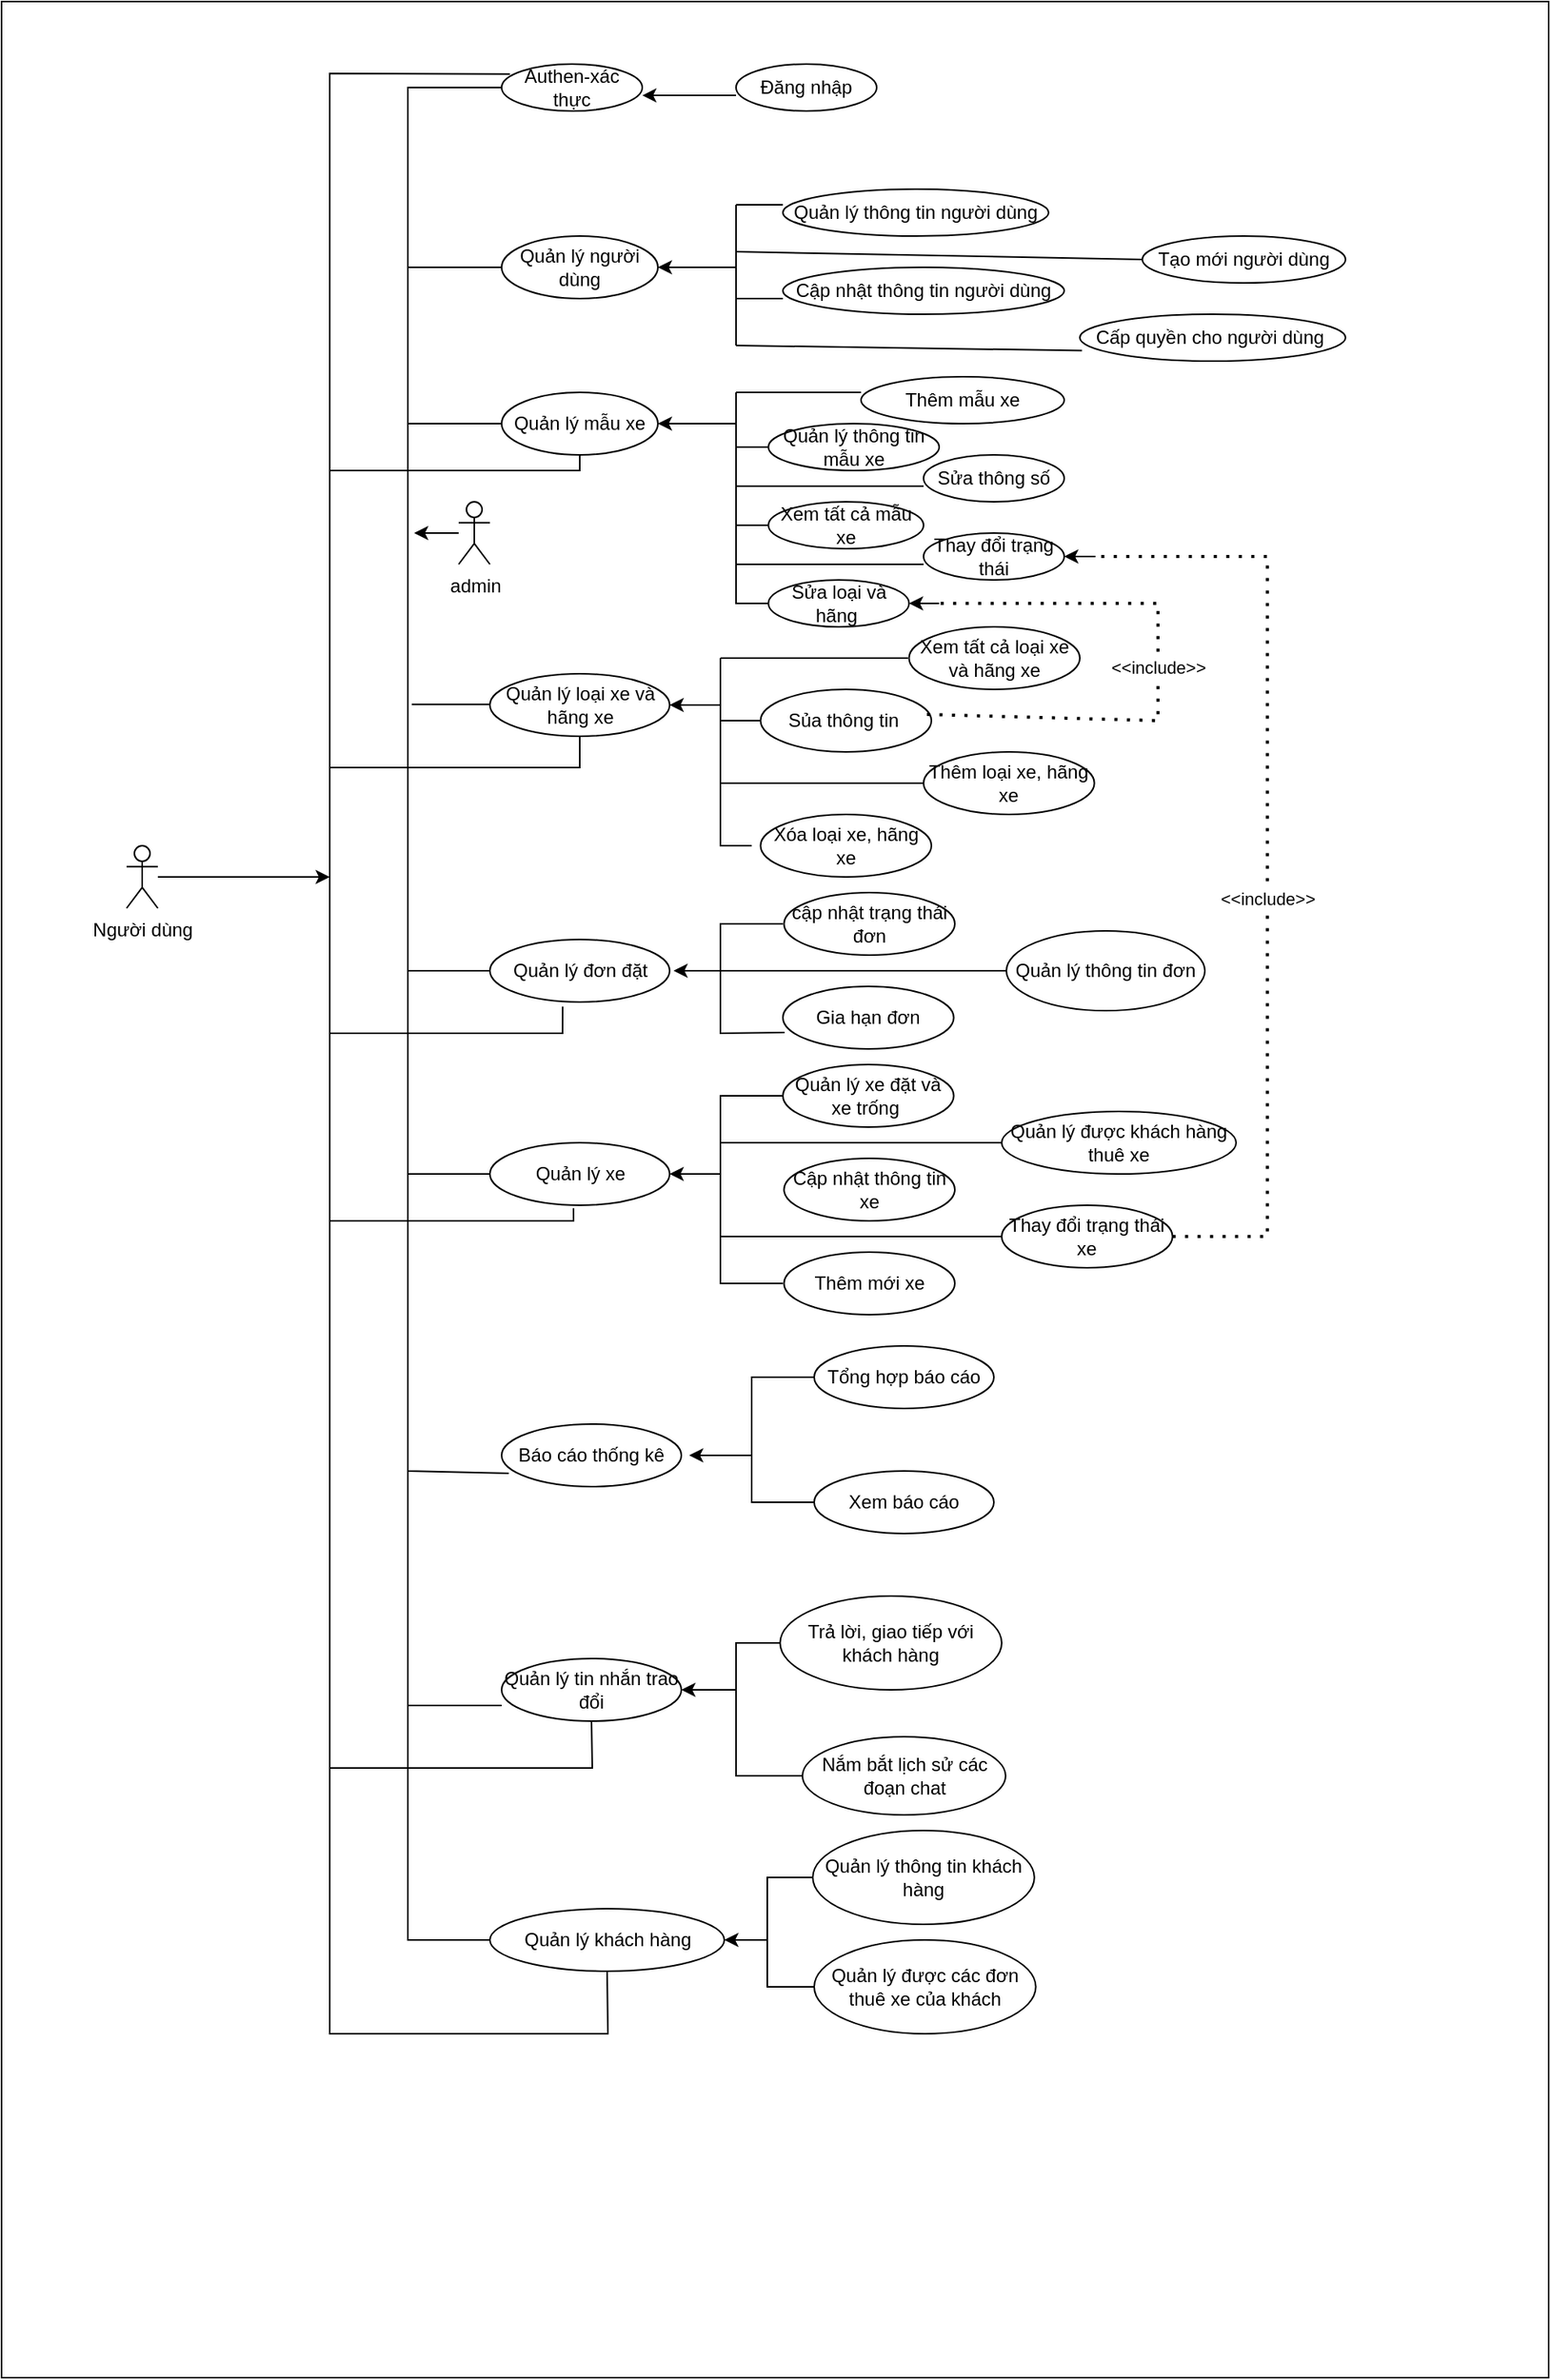 <mxfile version="27.0.9">
  <diagram name="Trang-1" id="OQOrPlys0Gj_zYYi1I_F">
    <mxGraphModel dx="2733" dy="981" grid="1" gridSize="10" guides="1" tooltips="1" connect="1" arrows="1" fold="1" page="1" pageScale="1" pageWidth="827" pageHeight="1169" math="0" shadow="0">
      <root>
        <mxCell id="0" />
        <mxCell id="1" parent="0" />
        <mxCell id="w_oshS36OMhrW8q5Ni3b-117" value="" style="rounded=0;whiteSpace=wrap;html=1;" parent="1" vertex="1">
          <mxGeometry x="-120" y="580" width="990" height="1520" as="geometry" />
        </mxCell>
        <mxCell id="w_oshS36OMhrW8q5Ni3b-2" value="Authen-xác thực" style="ellipse;whiteSpace=wrap;html=1;" parent="1" vertex="1">
          <mxGeometry x="200" y="620" width="90" height="30" as="geometry" />
        </mxCell>
        <mxCell id="w_oshS36OMhrW8q5Ni3b-11" value="" style="endArrow=classic;html=1;rounded=0;entryX=1;entryY=0.667;entryDx=0;entryDy=0;entryPerimeter=0;" parent="1" target="w_oshS36OMhrW8q5Ni3b-2" edge="1">
          <mxGeometry width="50" height="50" relative="1" as="geometry">
            <mxPoint x="350" y="640" as="sourcePoint" />
            <mxPoint x="240" y="720" as="targetPoint" />
          </mxGeometry>
        </mxCell>
        <mxCell id="w_oshS36OMhrW8q5Ni3b-13" value="Quản lý người dùng" style="ellipse;whiteSpace=wrap;html=1;" parent="1" vertex="1">
          <mxGeometry x="200" y="730" width="100" height="40" as="geometry" />
        </mxCell>
        <mxCell id="w_oshS36OMhrW8q5Ni3b-15" value="Đăng nhập" style="ellipse;whiteSpace=wrap;html=1;" parent="1" vertex="1">
          <mxGeometry x="350" y="620" width="90" height="30" as="geometry" />
        </mxCell>
        <mxCell id="w_oshS36OMhrW8q5Ni3b-17" value="" style="endArrow=none;html=1;rounded=0;" parent="1" edge="1">
          <mxGeometry width="50" height="50" relative="1" as="geometry">
            <mxPoint x="350" y="800" as="sourcePoint" />
            <mxPoint x="350" y="710" as="targetPoint" />
            <Array as="points" />
          </mxGeometry>
        </mxCell>
        <mxCell id="w_oshS36OMhrW8q5Ni3b-20" value="Quản lý thông tin người dùng" style="ellipse;whiteSpace=wrap;html=1;" parent="1" vertex="1">
          <mxGeometry x="380" y="700" width="170" height="30" as="geometry" />
        </mxCell>
        <mxCell id="w_oshS36OMhrW8q5Ni3b-21" value="" style="endArrow=none;html=1;rounded=0;entryX=0;entryY=0.333;entryDx=0;entryDy=0;entryPerimeter=0;" parent="1" target="w_oshS36OMhrW8q5Ni3b-20" edge="1">
          <mxGeometry width="50" height="50" relative="1" as="geometry">
            <mxPoint x="350" y="710" as="sourcePoint" />
            <mxPoint x="240" y="720" as="targetPoint" />
          </mxGeometry>
        </mxCell>
        <mxCell id="w_oshS36OMhrW8q5Ni3b-23" value="Cập nhật thông tin người dùng" style="ellipse;whiteSpace=wrap;html=1;" parent="1" vertex="1">
          <mxGeometry x="380" y="750" width="180" height="30" as="geometry" />
        </mxCell>
        <mxCell id="w_oshS36OMhrW8q5Ni3b-24" value="Tạo mới người dùng" style="ellipse;whiteSpace=wrap;html=1;" parent="1" vertex="1">
          <mxGeometry x="610" y="730" width="130" height="30" as="geometry" />
        </mxCell>
        <mxCell id="w_oshS36OMhrW8q5Ni3b-25" value="Cấp quyền cho người dùng&amp;nbsp;" style="ellipse;whiteSpace=wrap;html=1;" parent="1" vertex="1">
          <mxGeometry x="570" y="780" width="170" height="30" as="geometry" />
        </mxCell>
        <mxCell id="w_oshS36OMhrW8q5Ni3b-26" value="" style="endArrow=none;html=1;rounded=0;entryX=0.008;entryY=0.776;entryDx=0;entryDy=0;entryPerimeter=0;" parent="1" edge="1" target="w_oshS36OMhrW8q5Ni3b-25">
          <mxGeometry width="50" height="50" relative="1" as="geometry">
            <mxPoint x="350" y="800" as="sourcePoint" />
            <mxPoint x="490.0" y="800" as="targetPoint" />
          </mxGeometry>
        </mxCell>
        <mxCell id="w_oshS36OMhrW8q5Ni3b-27" value="" style="endArrow=none;html=1;rounded=0;entryX=0;entryY=0.5;entryDx=0;entryDy=0;" parent="1" target="w_oshS36OMhrW8q5Ni3b-24" edge="1">
          <mxGeometry width="50" height="50" relative="1" as="geometry">
            <mxPoint x="350" y="740" as="sourcePoint" />
            <mxPoint x="260" y="720" as="targetPoint" />
          </mxGeometry>
        </mxCell>
        <mxCell id="w_oshS36OMhrW8q5Ni3b-28" value="" style="endArrow=classic;html=1;rounded=0;" parent="1" edge="1">
          <mxGeometry width="50" height="50" relative="1" as="geometry">
            <mxPoint x="350" y="750" as="sourcePoint" />
            <mxPoint x="300" y="750" as="targetPoint" />
          </mxGeometry>
        </mxCell>
        <mxCell id="w_oshS36OMhrW8q5Ni3b-29" value="" style="endArrow=none;html=1;rounded=0;exitX=0;exitY=0.667;exitDx=0;exitDy=0;exitPerimeter=0;" parent="1" source="w_oshS36OMhrW8q5Ni3b-23" edge="1">
          <mxGeometry width="50" height="50" relative="1" as="geometry">
            <mxPoint x="210" y="680" as="sourcePoint" />
            <mxPoint x="350" y="770" as="targetPoint" />
          </mxGeometry>
        </mxCell>
        <mxCell id="w_oshS36OMhrW8q5Ni3b-31" value="Quản lý mẫu xe" style="ellipse;whiteSpace=wrap;html=1;" parent="1" vertex="1">
          <mxGeometry x="200" y="830" width="100" height="40" as="geometry" />
        </mxCell>
        <mxCell id="w_oshS36OMhrW8q5Ni3b-33" value="" style="endArrow=none;html=1;rounded=0;exitX=0;exitY=0.5;exitDx=0;exitDy=0;" parent="1" source="w_oshS36OMhrW8q5Ni3b-37" edge="1">
          <mxGeometry width="50" height="50" relative="1" as="geometry">
            <mxPoint x="350" y="910" as="sourcePoint" />
            <mxPoint x="350" y="830" as="targetPoint" />
            <Array as="points">
              <mxPoint x="350" y="965" />
            </Array>
          </mxGeometry>
        </mxCell>
        <mxCell id="w_oshS36OMhrW8q5Ni3b-34" value="" style="endArrow=none;html=1;rounded=0;" parent="1" edge="1">
          <mxGeometry width="50" height="50" relative="1" as="geometry">
            <mxPoint x="350" y="830" as="sourcePoint" />
            <mxPoint x="430" y="830" as="targetPoint" />
          </mxGeometry>
        </mxCell>
        <mxCell id="w_oshS36OMhrW8q5Ni3b-35" value="Thêm mẫu xe" style="ellipse;whiteSpace=wrap;html=1;" parent="1" vertex="1">
          <mxGeometry x="430" y="820" width="130" height="30" as="geometry" />
        </mxCell>
        <mxCell id="w_oshS36OMhrW8q5Ni3b-36" value="Quản lý thông tin mẫu xe" style="ellipse;whiteSpace=wrap;html=1;" parent="1" vertex="1">
          <mxGeometry x="370.7" y="850" width="109.3" height="30" as="geometry" />
        </mxCell>
        <mxCell id="w_oshS36OMhrW8q5Ni3b-37" value="Sửa loại và hãng&amp;nbsp;" style="ellipse;whiteSpace=wrap;html=1;" parent="1" vertex="1">
          <mxGeometry x="370.7" y="950" width="90" height="30" as="geometry" />
        </mxCell>
        <mxCell id="w_oshS36OMhrW8q5Ni3b-38" value="Xem tất cả mẫu xe" style="ellipse;whiteSpace=wrap;html=1;" parent="1" vertex="1">
          <mxGeometry x="370.7" y="900" width="99.3" height="30" as="geometry" />
        </mxCell>
        <mxCell id="w_oshS36OMhrW8q5Ni3b-39" value="Sửa thông số" style="ellipse;whiteSpace=wrap;html=1;" parent="1" vertex="1">
          <mxGeometry x="470" y="870" width="90" height="30" as="geometry" />
        </mxCell>
        <mxCell id="w_oshS36OMhrW8q5Ni3b-41" value="" style="endArrow=none;html=1;rounded=0;entryX=0;entryY=0.5;entryDx=0;entryDy=0;" parent="1" target="w_oshS36OMhrW8q5Ni3b-38" edge="1">
          <mxGeometry width="50" height="50" relative="1" as="geometry">
            <mxPoint x="350" y="915" as="sourcePoint" />
            <mxPoint x="260" y="800" as="targetPoint" />
          </mxGeometry>
        </mxCell>
        <mxCell id="w_oshS36OMhrW8q5Ni3b-44" value="" style="endArrow=none;html=1;rounded=0;exitX=0;exitY=0.5;exitDx=0;exitDy=0;" parent="1" source="w_oshS36OMhrW8q5Ni3b-36" edge="1">
          <mxGeometry width="50" height="50" relative="1" as="geometry">
            <mxPoint x="210" y="850" as="sourcePoint" />
            <mxPoint x="350" y="865" as="targetPoint" />
          </mxGeometry>
        </mxCell>
        <mxCell id="w_oshS36OMhrW8q5Ni3b-46" value="Thay đổi trạng thái" style="ellipse;whiteSpace=wrap;html=1;" parent="1" vertex="1">
          <mxGeometry x="470" y="920" width="90" height="30" as="geometry" />
        </mxCell>
        <mxCell id="w_oshS36OMhrW8q5Ni3b-47" value="" style="endArrow=none;html=1;rounded=0;exitX=0;exitY=0.667;exitDx=0;exitDy=0;exitPerimeter=0;" parent="1" source="w_oshS36OMhrW8q5Ni3b-46" edge="1">
          <mxGeometry width="50" height="50" relative="1" as="geometry">
            <mxPoint x="210" y="890" as="sourcePoint" />
            <mxPoint x="350" y="940" as="targetPoint" />
          </mxGeometry>
        </mxCell>
        <mxCell id="w_oshS36OMhrW8q5Ni3b-48" value="" style="endArrow=none;html=1;rounded=0;exitX=0;exitY=0.667;exitDx=0;exitDy=0;exitPerimeter=0;" parent="1" source="w_oshS36OMhrW8q5Ni3b-39" edge="1">
          <mxGeometry width="50" height="50" relative="1" as="geometry">
            <mxPoint x="210" y="890" as="sourcePoint" />
            <mxPoint x="350" y="890" as="targetPoint" />
          </mxGeometry>
        </mxCell>
        <mxCell id="w_oshS36OMhrW8q5Ni3b-49" value="Quản lý loại xe và hãng xe" style="ellipse;whiteSpace=wrap;html=1;" parent="1" vertex="1">
          <mxGeometry x="192.5" y="1010" width="115" height="40" as="geometry" />
        </mxCell>
        <mxCell id="w_oshS36OMhrW8q5Ni3b-50" value="" style="endArrow=classic;html=1;rounded=0;entryX=1;entryY=0.5;entryDx=0;entryDy=0;" parent="1" target="w_oshS36OMhrW8q5Ni3b-31" edge="1">
          <mxGeometry width="50" height="50" relative="1" as="geometry">
            <mxPoint x="350" y="850" as="sourcePoint" />
            <mxPoint x="420" y="800" as="targetPoint" />
          </mxGeometry>
        </mxCell>
        <mxCell id="w_oshS36OMhrW8q5Ni3b-52" value="" style="endArrow=none;html=1;rounded=0;" parent="1" edge="1">
          <mxGeometry width="50" height="50" relative="1" as="geometry">
            <mxPoint x="360" y="1120" as="sourcePoint" />
            <mxPoint x="340" y="1000" as="targetPoint" />
            <Array as="points">
              <mxPoint x="340" y="1120" />
            </Array>
          </mxGeometry>
        </mxCell>
        <mxCell id="w_oshS36OMhrW8q5Ni3b-53" value="" style="endArrow=classic;html=1;rounded=0;entryX=1;entryY=0.5;entryDx=0;entryDy=0;" parent="1" target="w_oshS36OMhrW8q5Ni3b-49" edge="1">
          <mxGeometry width="50" height="50" relative="1" as="geometry">
            <mxPoint x="340" y="1030" as="sourcePoint" />
            <mxPoint x="420" y="920" as="targetPoint" />
          </mxGeometry>
        </mxCell>
        <mxCell id="w_oshS36OMhrW8q5Ni3b-54" value="" style="endArrow=none;html=1;rounded=0;" parent="1" edge="1">
          <mxGeometry width="50" height="50" relative="1" as="geometry">
            <mxPoint x="340" y="1000" as="sourcePoint" />
            <mxPoint x="460" y="1000" as="targetPoint" />
          </mxGeometry>
        </mxCell>
        <mxCell id="w_oshS36OMhrW8q5Ni3b-57" value="Xem tất cả loại xe và hãng xe" style="ellipse;whiteSpace=wrap;html=1;" parent="1" vertex="1">
          <mxGeometry x="460.7" y="980" width="109.3" height="40" as="geometry" />
        </mxCell>
        <mxCell id="w_oshS36OMhrW8q5Ni3b-63" value="Sủa thông tin&amp;nbsp;" style="ellipse;whiteSpace=wrap;html=1;" parent="1" vertex="1">
          <mxGeometry x="365.7" y="1020" width="109.3" height="40" as="geometry" />
        </mxCell>
        <mxCell id="w_oshS36OMhrW8q5Ni3b-64" value="Thêm loại xe, hãng xe" style="ellipse;whiteSpace=wrap;html=1;" parent="1" vertex="1">
          <mxGeometry x="470" y="1060" width="109.3" height="40" as="geometry" />
        </mxCell>
        <mxCell id="w_oshS36OMhrW8q5Ni3b-65" value="Xóa loại xe, hãng xe" style="ellipse;whiteSpace=wrap;html=1;" parent="1" vertex="1">
          <mxGeometry x="365.7" y="1100" width="109.3" height="40" as="geometry" />
        </mxCell>
        <mxCell id="w_oshS36OMhrW8q5Ni3b-67" value="" style="endArrow=none;html=1;rounded=0;entryX=0;entryY=0.5;entryDx=0;entryDy=0;" parent="1" target="w_oshS36OMhrW8q5Ni3b-64" edge="1">
          <mxGeometry width="50" height="50" relative="1" as="geometry">
            <mxPoint x="340" y="1080" as="sourcePoint" />
            <mxPoint x="420" y="960" as="targetPoint" />
          </mxGeometry>
        </mxCell>
        <mxCell id="w_oshS36OMhrW8q5Ni3b-68" value="" style="endArrow=none;html=1;rounded=0;entryX=0;entryY=0.5;entryDx=0;entryDy=0;" parent="1" target="w_oshS36OMhrW8q5Ni3b-63" edge="1">
          <mxGeometry width="50" height="50" relative="1" as="geometry">
            <mxPoint x="340" y="1040" as="sourcePoint" />
            <mxPoint x="420" y="960" as="targetPoint" />
          </mxGeometry>
        </mxCell>
        <mxCell id="w_oshS36OMhrW8q5Ni3b-69" value="&amp;lt;&amp;lt;include&amp;gt;&amp;gt;" style="endArrow=none;dashed=1;html=1;dashPattern=1 3;strokeWidth=2;rounded=0;exitX=0.974;exitY=0.401;exitDx=0;exitDy=0;exitPerimeter=0;" parent="1" source="w_oshS36OMhrW8q5Ni3b-63" edge="1">
          <mxGeometry width="50" height="50" relative="1" as="geometry">
            <mxPoint x="370" y="1010" as="sourcePoint" />
            <mxPoint x="480" y="965" as="targetPoint" />
            <Array as="points">
              <mxPoint x="620" y="1040" />
              <mxPoint x="620" y="965" />
            </Array>
          </mxGeometry>
        </mxCell>
        <mxCell id="w_oshS36OMhrW8q5Ni3b-70" value="" style="endArrow=classic;html=1;rounded=0;entryX=1;entryY=0.5;entryDx=0;entryDy=0;" parent="1" target="w_oshS36OMhrW8q5Ni3b-37" edge="1">
          <mxGeometry width="50" height="50" relative="1" as="geometry">
            <mxPoint x="480" y="965" as="sourcePoint" />
            <mxPoint x="420" y="960" as="targetPoint" />
          </mxGeometry>
        </mxCell>
        <mxCell id="w_oshS36OMhrW8q5Ni3b-71" value="Quản lý đơn đặt" style="ellipse;whiteSpace=wrap;html=1;" parent="1" vertex="1">
          <mxGeometry x="192.5" y="1180" width="115" height="40" as="geometry" />
        </mxCell>
        <mxCell id="w_oshS36OMhrW8q5Ni3b-72" value="" style="endArrow=none;html=1;rounded=0;exitX=0.01;exitY=0.737;exitDx=0;exitDy=0;exitPerimeter=0;" parent="1" source="w_oshS36OMhrW8q5Ni3b-74" edge="1">
          <mxGeometry width="50" height="50" relative="1" as="geometry">
            <mxPoint x="340" y="1240" as="sourcePoint" />
            <mxPoint x="380" y="1170" as="targetPoint" />
            <Array as="points">
              <mxPoint x="340" y="1240" />
              <mxPoint x="340" y="1170" />
            </Array>
          </mxGeometry>
        </mxCell>
        <mxCell id="w_oshS36OMhrW8q5Ni3b-73" value="cập nhật trạng thái đơn" style="ellipse;whiteSpace=wrap;html=1;" parent="1" vertex="1">
          <mxGeometry x="380.7" y="1150" width="109.3" height="40" as="geometry" />
        </mxCell>
        <mxCell id="w_oshS36OMhrW8q5Ni3b-74" value="Gia hạn đơn" style="ellipse;whiteSpace=wrap;html=1;" parent="1" vertex="1">
          <mxGeometry x="380" y="1210" width="109.3" height="40" as="geometry" />
        </mxCell>
        <mxCell id="w_oshS36OMhrW8q5Ni3b-76" value="" style="endArrow=classic;html=1;rounded=0;" parent="1" edge="1">
          <mxGeometry width="50" height="50" relative="1" as="geometry">
            <mxPoint x="340" y="1200" as="sourcePoint" />
            <mxPoint x="310" y="1200" as="targetPoint" />
          </mxGeometry>
        </mxCell>
        <mxCell id="w_oshS36OMhrW8q5Ni3b-78" value="Quản lý xe" style="ellipse;whiteSpace=wrap;html=1;" parent="1" vertex="1">
          <mxGeometry x="192.5" y="1310" width="115" height="40" as="geometry" />
        </mxCell>
        <mxCell id="w_oshS36OMhrW8q5Ni3b-80" value="" style="endArrow=none;html=1;rounded=0;entryX=0;entryY=0.5;entryDx=0;entryDy=0;" parent="1" target="w_oshS36OMhrW8q5Ni3b-83" edge="1">
          <mxGeometry width="50" height="50" relative="1" as="geometry">
            <mxPoint x="380" y="1400" as="sourcePoint" />
            <mxPoint x="340" y="1300" as="targetPoint" />
            <Array as="points">
              <mxPoint x="340" y="1400" />
              <mxPoint x="340" y="1280" />
            </Array>
          </mxGeometry>
        </mxCell>
        <mxCell id="w_oshS36OMhrW8q5Ni3b-83" value="Quản lý xe đặt và xe trống&amp;nbsp;" style="ellipse;whiteSpace=wrap;html=1;" parent="1" vertex="1">
          <mxGeometry x="380" y="1260" width="109.3" height="40" as="geometry" />
        </mxCell>
        <mxCell id="w_oshS36OMhrW8q5Ni3b-84" value="Cập nhật thông tin xe" style="ellipse;whiteSpace=wrap;html=1;" parent="1" vertex="1">
          <mxGeometry x="380.7" y="1320" width="109.3" height="40" as="geometry" />
        </mxCell>
        <mxCell id="w_oshS36OMhrW8q5Ni3b-85" value="Thêm mới xe" style="ellipse;whiteSpace=wrap;html=1;" parent="1" vertex="1">
          <mxGeometry x="380.7" y="1380" width="109.3" height="40" as="geometry" />
        </mxCell>
        <mxCell id="w_oshS36OMhrW8q5Ni3b-86" value="Quản lý được khách hàng thuê xe" style="ellipse;whiteSpace=wrap;html=1;" parent="1" vertex="1">
          <mxGeometry x="520" y="1290" width="150" height="40" as="geometry" />
        </mxCell>
        <mxCell id="w_oshS36OMhrW8q5Ni3b-87" value="Thay đổi trạng thái xe" style="ellipse;whiteSpace=wrap;html=1;" parent="1" vertex="1">
          <mxGeometry x="520" y="1350" width="109.3" height="40" as="geometry" />
        </mxCell>
        <mxCell id="w_oshS36OMhrW8q5Ni3b-88" value="" style="endArrow=none;html=1;rounded=0;" parent="1" edge="1">
          <mxGeometry width="50" height="50" relative="1" as="geometry">
            <mxPoint x="340" y="1310" as="sourcePoint" />
            <mxPoint x="520" y="1310" as="targetPoint" />
          </mxGeometry>
        </mxCell>
        <mxCell id="w_oshS36OMhrW8q5Ni3b-89" value="" style="endArrow=none;html=1;rounded=0;entryX=0;entryY=0.5;entryDx=0;entryDy=0;" parent="1" target="w_oshS36OMhrW8q5Ni3b-87" edge="1">
          <mxGeometry width="50" height="50" relative="1" as="geometry">
            <mxPoint x="340" y="1370" as="sourcePoint" />
            <mxPoint x="420" y="1160" as="targetPoint" />
          </mxGeometry>
        </mxCell>
        <mxCell id="w_oshS36OMhrW8q5Ni3b-90" value="" style="endArrow=classic;html=1;rounded=0;entryX=1;entryY=0.5;entryDx=0;entryDy=0;" parent="1" target="w_oshS36OMhrW8q5Ni3b-78" edge="1">
          <mxGeometry width="50" height="50" relative="1" as="geometry">
            <mxPoint x="340" y="1330" as="sourcePoint" />
            <mxPoint x="420" y="1160" as="targetPoint" />
          </mxGeometry>
        </mxCell>
        <mxCell id="w_oshS36OMhrW8q5Ni3b-91" value="" style="endArrow=none;dashed=1;html=1;dashPattern=1 3;strokeWidth=2;rounded=0;exitX=1;exitY=0.5;exitDx=0;exitDy=0;" parent="1" source="w_oshS36OMhrW8q5Ni3b-87" edge="1">
          <mxGeometry width="50" height="50" relative="1" as="geometry">
            <mxPoint x="310" y="1200" as="sourcePoint" />
            <mxPoint x="580" y="935" as="targetPoint" />
            <Array as="points">
              <mxPoint x="690" y="1370" />
              <mxPoint x="690" y="935" />
            </Array>
          </mxGeometry>
        </mxCell>
        <mxCell id="w_oshS36OMhrW8q5Ni3b-92" value="&amp;lt;&amp;lt;include&amp;gt;&amp;gt;" style="edgeLabel;html=1;align=center;verticalAlign=middle;resizable=0;points=[];" parent="w_oshS36OMhrW8q5Ni3b-91" vertex="1" connectable="0">
          <mxGeometry x="-0.087" relative="1" as="geometry">
            <mxPoint as="offset" />
          </mxGeometry>
        </mxCell>
        <mxCell id="w_oshS36OMhrW8q5Ni3b-93" value="" style="endArrow=classic;html=1;rounded=0;" parent="1" target="w_oshS36OMhrW8q5Ni3b-46" edge="1">
          <mxGeometry width="50" height="50" relative="1" as="geometry">
            <mxPoint x="580" y="935" as="sourcePoint" />
            <mxPoint x="360" y="1110" as="targetPoint" />
          </mxGeometry>
        </mxCell>
        <mxCell id="w_oshS36OMhrW8q5Ni3b-94" value="Báo cáo thống kê" style="ellipse;whiteSpace=wrap;html=1;" parent="1" vertex="1">
          <mxGeometry x="200" y="1490" width="115" height="40" as="geometry" />
        </mxCell>
        <mxCell id="w_oshS36OMhrW8q5Ni3b-95" value="Xem báo cáo" style="ellipse;whiteSpace=wrap;html=1;" parent="1" vertex="1">
          <mxGeometry x="400" y="1520" width="115" height="40" as="geometry" />
        </mxCell>
        <mxCell id="w_oshS36OMhrW8q5Ni3b-96" value="Tổng hợp báo cáo" style="ellipse;whiteSpace=wrap;html=1;" parent="1" vertex="1">
          <mxGeometry x="400" y="1440" width="115" height="40" as="geometry" />
        </mxCell>
        <mxCell id="w_oshS36OMhrW8q5Ni3b-97" value="" style="endArrow=none;html=1;rounded=0;entryX=0;entryY=0.5;entryDx=0;entryDy=0;" parent="1" source="w_oshS36OMhrW8q5Ni3b-95" target="w_oshS36OMhrW8q5Ni3b-96" edge="1">
          <mxGeometry width="50" height="50" relative="1" as="geometry">
            <mxPoint x="390" y="1540" as="sourcePoint" />
            <mxPoint x="360" y="1460" as="targetPoint" />
            <Array as="points">
              <mxPoint x="360" y="1540" />
              <mxPoint x="360" y="1460" />
            </Array>
          </mxGeometry>
        </mxCell>
        <mxCell id="w_oshS36OMhrW8q5Ni3b-99" value="" style="endArrow=classic;html=1;rounded=0;" parent="1" edge="1">
          <mxGeometry width="50" height="50" relative="1" as="geometry">
            <mxPoint x="360" y="1510" as="sourcePoint" />
            <mxPoint x="320" y="1510" as="targetPoint" />
          </mxGeometry>
        </mxCell>
        <mxCell id="w_oshS36OMhrW8q5Ni3b-100" value="" style="endArrow=none;html=1;rounded=0;entryX=0;entryY=0.5;entryDx=0;entryDy=0;exitX=0.04;exitY=0.789;exitDx=0;exitDy=0;exitPerimeter=0;" parent="1" source="w_oshS36OMhrW8q5Ni3b-94" target="w_oshS36OMhrW8q5Ni3b-2" edge="1">
          <mxGeometry width="50" height="50" relative="1" as="geometry">
            <mxPoint x="190" y="1520" as="sourcePoint" />
            <mxPoint x="80" y="630" as="targetPoint" />
            <Array as="points">
              <mxPoint x="140" y="1520" />
              <mxPoint x="140" y="635" />
            </Array>
          </mxGeometry>
        </mxCell>
        <mxCell id="w_oshS36OMhrW8q5Ni3b-101" value="" style="endArrow=none;html=1;rounded=0;" parent="1" target="w_oshS36OMhrW8q5Ni3b-13" edge="1">
          <mxGeometry width="50" height="50" relative="1" as="geometry">
            <mxPoint x="140" y="750" as="sourcePoint" />
            <mxPoint x="240" y="860" as="targetPoint" />
          </mxGeometry>
        </mxCell>
        <mxCell id="w_oshS36OMhrW8q5Ni3b-102" value="" style="endArrow=none;html=1;rounded=0;entryX=0;entryY=0.5;entryDx=0;entryDy=0;" parent="1" target="w_oshS36OMhrW8q5Ni3b-31" edge="1">
          <mxGeometry width="50" height="50" relative="1" as="geometry">
            <mxPoint x="140" y="850" as="sourcePoint" />
            <mxPoint x="240" y="860" as="targetPoint" />
          </mxGeometry>
        </mxCell>
        <mxCell id="w_oshS36OMhrW8q5Ni3b-103" value="" style="endArrow=none;html=1;rounded=0;" parent="1" edge="1">
          <mxGeometry width="50" height="50" relative="1" as="geometry">
            <mxPoint x="142.5" y="1029.66" as="sourcePoint" />
            <mxPoint x="192.5" y="1029.66" as="targetPoint" />
          </mxGeometry>
        </mxCell>
        <mxCell id="w_oshS36OMhrW8q5Ni3b-104" value="" style="endArrow=none;html=1;rounded=0;entryX=0;entryY=0.5;entryDx=0;entryDy=0;" parent="1" target="w_oshS36OMhrW8q5Ni3b-71" edge="1">
          <mxGeometry width="50" height="50" relative="1" as="geometry">
            <mxPoint x="140" y="1200" as="sourcePoint" />
            <mxPoint x="240" y="1190" as="targetPoint" />
          </mxGeometry>
        </mxCell>
        <mxCell id="w_oshS36OMhrW8q5Ni3b-105" value="" style="endArrow=none;html=1;rounded=0;entryX=0;entryY=0.5;entryDx=0;entryDy=0;" parent="1" target="w_oshS36OMhrW8q5Ni3b-78" edge="1">
          <mxGeometry width="50" height="50" relative="1" as="geometry">
            <mxPoint x="140" y="1330" as="sourcePoint" />
            <mxPoint x="250" y="1360" as="targetPoint" />
          </mxGeometry>
        </mxCell>
        <mxCell id="w_oshS36OMhrW8q5Ni3b-106" value="" style="endArrow=none;html=1;rounded=0;entryX=0.059;entryY=0.213;entryDx=0;entryDy=0;entryPerimeter=0;exitX=0.465;exitY=1.047;exitDx=0;exitDy=0;exitPerimeter=0;" parent="1" source="w_oshS36OMhrW8q5Ni3b-78" target="w_oshS36OMhrW8q5Ni3b-2" edge="1">
          <mxGeometry width="50" height="50" relative="1" as="geometry">
            <mxPoint x="100" y="800" as="sourcePoint" />
            <mxPoint x="150" y="750" as="targetPoint" />
            <Array as="points">
              <mxPoint x="246" y="1360" />
              <mxPoint x="90" y="1360" />
              <mxPoint x="90" y="626" />
            </Array>
          </mxGeometry>
        </mxCell>
        <mxCell id="_18S8sxjuz61zcLG2RgT-3" style="edgeStyle=orthogonalEdgeStyle;rounded=0;orthogonalLoop=1;jettySize=auto;html=1;" parent="1" source="w_oshS36OMhrW8q5Ni3b-107" edge="1">
          <mxGeometry relative="1" as="geometry">
            <mxPoint x="144" y="920" as="targetPoint" />
          </mxGeometry>
        </mxCell>
        <mxCell id="w_oshS36OMhrW8q5Ni3b-107" value="admin" style="shape=umlActor;verticalLabelPosition=bottom;verticalAlign=top;html=1;outlineConnect=0;" parent="1" vertex="1">
          <mxGeometry x="172.5" y="900" width="20" height="40" as="geometry" />
        </mxCell>
        <mxCell id="w_oshS36OMhrW8q5Ni3b-109" value="" style="endArrow=none;html=1;rounded=0;entryX=0.405;entryY=1.073;entryDx=0;entryDy=0;entryPerimeter=0;" parent="1" target="w_oshS36OMhrW8q5Ni3b-71" edge="1">
          <mxGeometry width="50" height="50" relative="1" as="geometry">
            <mxPoint x="90" y="1240" as="sourcePoint" />
            <mxPoint x="240.455" y="1231.46" as="targetPoint" />
            <Array as="points">
              <mxPoint x="239" y="1240" />
            </Array>
          </mxGeometry>
        </mxCell>
        <mxCell id="w_oshS36OMhrW8q5Ni3b-110" value="" style="endArrow=none;html=1;rounded=0;entryX=0.5;entryY=1;entryDx=0;entryDy=0;" parent="1" target="w_oshS36OMhrW8q5Ni3b-49" edge="1">
          <mxGeometry width="50" height="50" relative="1" as="geometry">
            <mxPoint x="90" y="1070" as="sourcePoint" />
            <mxPoint x="250" y="1060" as="targetPoint" />
            <Array as="points">
              <mxPoint x="250" y="1070" />
            </Array>
          </mxGeometry>
        </mxCell>
        <mxCell id="w_oshS36OMhrW8q5Ni3b-111" value="" style="endArrow=none;html=1;rounded=0;entryX=0.5;entryY=1;entryDx=0;entryDy=0;" parent="1" target="w_oshS36OMhrW8q5Ni3b-31" edge="1">
          <mxGeometry width="50" height="50" relative="1" as="geometry">
            <mxPoint x="90" y="880" as="sourcePoint" />
            <mxPoint x="150" y="820" as="targetPoint" />
            <Array as="points">
              <mxPoint x="250" y="880" />
            </Array>
          </mxGeometry>
        </mxCell>
        <mxCell id="_18S8sxjuz61zcLG2RgT-2" style="edgeStyle=orthogonalEdgeStyle;rounded=0;orthogonalLoop=1;jettySize=auto;html=1;" parent="1" source="w_oshS36OMhrW8q5Ni3b-112" edge="1">
          <mxGeometry relative="1" as="geometry">
            <mxPoint x="90" y="1140" as="targetPoint" />
          </mxGeometry>
        </mxCell>
        <mxCell id="w_oshS36OMhrW8q5Ni3b-112" value="Người dùng" style="shape=umlActor;verticalLabelPosition=bottom;verticalAlign=top;html=1;outlineConnect=0;" parent="1" vertex="1">
          <mxGeometry x="-40" y="1120" width="20" height="40" as="geometry" />
        </mxCell>
        <mxCell id="NBMXVXkBNNJ4phZK0vyL-2" value="Quản lý tin nhắn trao đổi" style="ellipse;whiteSpace=wrap;html=1;" vertex="1" parent="1">
          <mxGeometry x="200" y="1640" width="115" height="40" as="geometry" />
        </mxCell>
        <mxCell id="NBMXVXkBNNJ4phZK0vyL-4" value="Trả lời, giao tiếp với khách hàng" style="ellipse;whiteSpace=wrap;html=1;" vertex="1" parent="1">
          <mxGeometry x="378.2" y="1600" width="141.8" height="60" as="geometry" />
        </mxCell>
        <mxCell id="NBMXVXkBNNJ4phZK0vyL-5" value="Nắm bắt lịch sử các đoạn chat" style="ellipse;whiteSpace=wrap;html=1;" vertex="1" parent="1">
          <mxGeometry x="392.5" y="1690" width="130" height="50" as="geometry" />
        </mxCell>
        <mxCell id="NBMXVXkBNNJ4phZK0vyL-7" value="" style="endArrow=none;html=1;rounded=0;exitX=0;exitY=0.75;exitDx=0;exitDy=0;exitPerimeter=0;" edge="1" parent="1" source="NBMXVXkBNNJ4phZK0vyL-2">
          <mxGeometry width="50" height="50" relative="1" as="geometry">
            <mxPoint x="110" y="1540" as="sourcePoint" />
            <mxPoint x="140" y="1520" as="targetPoint" />
            <Array as="points">
              <mxPoint x="140" y="1670" />
            </Array>
          </mxGeometry>
        </mxCell>
        <mxCell id="NBMXVXkBNNJ4phZK0vyL-8" value="" style="endArrow=none;html=1;rounded=0;exitX=0;exitY=0.5;exitDx=0;exitDy=0;entryX=0;entryY=0.5;entryDx=0;entryDy=0;" edge="1" parent="1" source="NBMXVXkBNNJ4phZK0vyL-4" target="NBMXVXkBNNJ4phZK0vyL-5">
          <mxGeometry width="50" height="50" relative="1" as="geometry">
            <mxPoint x="110" y="1660" as="sourcePoint" />
            <mxPoint x="160" y="1610" as="targetPoint" />
            <Array as="points">
              <mxPoint x="350" y="1630" />
              <mxPoint x="350" y="1715" />
            </Array>
          </mxGeometry>
        </mxCell>
        <mxCell id="NBMXVXkBNNJ4phZK0vyL-9" value="" style="endArrow=classic;html=1;rounded=0;entryX=1;entryY=0.5;entryDx=0;entryDy=0;" edge="1" parent="1" target="NBMXVXkBNNJ4phZK0vyL-2">
          <mxGeometry width="50" height="50" relative="1" as="geometry">
            <mxPoint x="350" y="1660" as="sourcePoint" />
            <mxPoint x="160" y="1610" as="targetPoint" />
          </mxGeometry>
        </mxCell>
        <mxCell id="NBMXVXkBNNJ4phZK0vyL-10" value="" style="endArrow=none;html=1;rounded=0;entryX=0.5;entryY=1;entryDx=0;entryDy=0;" edge="1" parent="1" target="NBMXVXkBNNJ4phZK0vyL-2">
          <mxGeometry width="50" height="50" relative="1" as="geometry">
            <mxPoint x="90" y="1360" as="sourcePoint" />
            <mxPoint x="160" y="1360" as="targetPoint" />
            <Array as="points">
              <mxPoint x="90" y="1710" />
              <mxPoint x="258" y="1710" />
            </Array>
          </mxGeometry>
        </mxCell>
        <mxCell id="NBMXVXkBNNJ4phZK0vyL-11" value="Quản lý thông tin đơn" style="ellipse;whiteSpace=wrap;html=1;" vertex="1" parent="1">
          <mxGeometry x="523" y="1174.5" width="127" height="51" as="geometry" />
        </mxCell>
        <mxCell id="NBMXVXkBNNJ4phZK0vyL-12" value="" style="endArrow=none;html=1;rounded=0;exitX=0;exitY=0.5;exitDx=0;exitDy=0;" edge="1" parent="1" source="NBMXVXkBNNJ4phZK0vyL-11">
          <mxGeometry width="50" height="50" relative="1" as="geometry">
            <mxPoint x="110" y="1160" as="sourcePoint" />
            <mxPoint x="340" y="1200" as="targetPoint" />
          </mxGeometry>
        </mxCell>
        <mxCell id="NBMXVXkBNNJ4phZK0vyL-13" value="Quản lý khách hàng" style="ellipse;whiteSpace=wrap;html=1;" vertex="1" parent="1">
          <mxGeometry x="192.5" y="1800" width="150" height="40" as="geometry" />
        </mxCell>
        <mxCell id="NBMXVXkBNNJ4phZK0vyL-14" value="Quản lý thông tin khách hàng" style="ellipse;whiteSpace=wrap;html=1;" vertex="1" parent="1">
          <mxGeometry x="399.1" y="1750" width="141.8" height="60" as="geometry" />
        </mxCell>
        <mxCell id="NBMXVXkBNNJ4phZK0vyL-15" value="Quản lý được các đơn thuê xe của khách" style="ellipse;whiteSpace=wrap;html=1;" vertex="1" parent="1">
          <mxGeometry x="400" y="1820" width="141.8" height="60" as="geometry" />
        </mxCell>
        <mxCell id="NBMXVXkBNNJ4phZK0vyL-16" value="" style="endArrow=none;html=1;rounded=0;exitX=0;exitY=0.5;exitDx=0;exitDy=0;entryX=0;entryY=0.5;entryDx=0;entryDy=0;" edge="1" parent="1" source="NBMXVXkBNNJ4phZK0vyL-15" target="NBMXVXkBNNJ4phZK0vyL-14">
          <mxGeometry width="50" height="50" relative="1" as="geometry">
            <mxPoint x="110" y="1790" as="sourcePoint" />
            <mxPoint x="160" y="1740" as="targetPoint" />
            <Array as="points">
              <mxPoint x="370" y="1850" />
              <mxPoint x="370" y="1780" />
            </Array>
          </mxGeometry>
        </mxCell>
        <mxCell id="NBMXVXkBNNJ4phZK0vyL-18" value="" style="endArrow=classic;html=1;rounded=0;entryX=1;entryY=0.5;entryDx=0;entryDy=0;" edge="1" parent="1" target="NBMXVXkBNNJ4phZK0vyL-13">
          <mxGeometry width="50" height="50" relative="1" as="geometry">
            <mxPoint x="370" y="1820" as="sourcePoint" />
            <mxPoint x="160" y="1490" as="targetPoint" />
          </mxGeometry>
        </mxCell>
        <mxCell id="NBMXVXkBNNJ4phZK0vyL-19" value="" style="endArrow=none;html=1;rounded=0;exitX=0.5;exitY=1;exitDx=0;exitDy=0;" edge="1" parent="1" source="NBMXVXkBNNJ4phZK0vyL-13">
          <mxGeometry width="50" height="50" relative="1" as="geometry">
            <mxPoint x="110" y="1540" as="sourcePoint" />
            <mxPoint x="90" y="1710" as="targetPoint" />
            <Array as="points">
              <mxPoint x="268" y="1880" />
              <mxPoint x="90" y="1880" />
              <mxPoint x="90" y="1820" />
            </Array>
          </mxGeometry>
        </mxCell>
        <mxCell id="NBMXVXkBNNJ4phZK0vyL-20" value="" style="endArrow=none;html=1;rounded=0;exitX=0;exitY=0.5;exitDx=0;exitDy=0;" edge="1" parent="1" source="NBMXVXkBNNJ4phZK0vyL-13">
          <mxGeometry width="50" height="50" relative="1" as="geometry">
            <mxPoint x="110" y="1540" as="sourcePoint" />
            <mxPoint x="140" y="1670" as="targetPoint" />
            <Array as="points">
              <mxPoint x="140" y="1820" />
            </Array>
          </mxGeometry>
        </mxCell>
      </root>
    </mxGraphModel>
  </diagram>
</mxfile>
